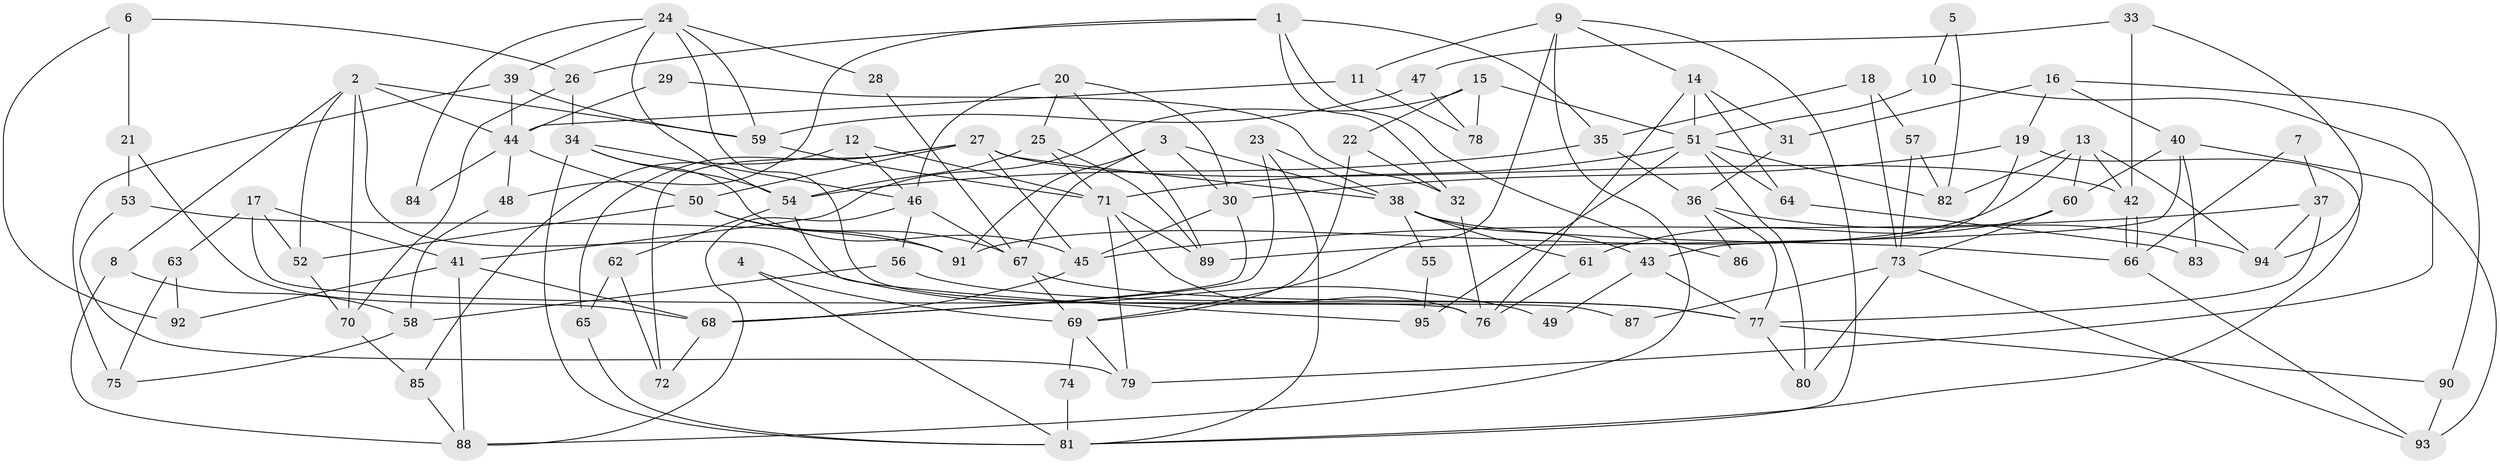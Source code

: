 // Generated by graph-tools (version 1.1) at 2025/26/03/09/25 03:26:18]
// undirected, 95 vertices, 190 edges
graph export_dot {
graph [start="1"]
  node [color=gray90,style=filled];
  1;
  2;
  3;
  4;
  5;
  6;
  7;
  8;
  9;
  10;
  11;
  12;
  13;
  14;
  15;
  16;
  17;
  18;
  19;
  20;
  21;
  22;
  23;
  24;
  25;
  26;
  27;
  28;
  29;
  30;
  31;
  32;
  33;
  34;
  35;
  36;
  37;
  38;
  39;
  40;
  41;
  42;
  43;
  44;
  45;
  46;
  47;
  48;
  49;
  50;
  51;
  52;
  53;
  54;
  55;
  56;
  57;
  58;
  59;
  60;
  61;
  62;
  63;
  64;
  65;
  66;
  67;
  68;
  69;
  70;
  71;
  72;
  73;
  74;
  75;
  76;
  77;
  78;
  79;
  80;
  81;
  82;
  83;
  84;
  85;
  86;
  87;
  88;
  89;
  90;
  91;
  92;
  93;
  94;
  95;
  1 -- 32;
  1 -- 48;
  1 -- 26;
  1 -- 35;
  1 -- 86;
  2 -- 59;
  2 -- 44;
  2 -- 8;
  2 -- 49;
  2 -- 52;
  2 -- 70;
  3 -- 38;
  3 -- 91;
  3 -- 30;
  3 -- 67;
  4 -- 69;
  4 -- 81;
  5 -- 10;
  5 -- 82;
  6 -- 26;
  6 -- 21;
  6 -- 92;
  7 -- 66;
  7 -- 37;
  8 -- 88;
  8 -- 58;
  9 -- 88;
  9 -- 14;
  9 -- 11;
  9 -- 69;
  9 -- 81;
  10 -- 51;
  10 -- 79;
  11 -- 44;
  11 -- 78;
  12 -- 71;
  12 -- 46;
  12 -- 85;
  13 -- 42;
  13 -- 60;
  13 -- 82;
  13 -- 91;
  13 -- 94;
  14 -- 31;
  14 -- 51;
  14 -- 64;
  14 -- 76;
  15 -- 78;
  15 -- 41;
  15 -- 22;
  15 -- 51;
  16 -- 40;
  16 -- 19;
  16 -- 31;
  16 -- 90;
  17 -- 52;
  17 -- 76;
  17 -- 41;
  17 -- 63;
  18 -- 73;
  18 -- 35;
  18 -- 57;
  19 -- 30;
  19 -- 81;
  19 -- 43;
  20 -- 30;
  20 -- 46;
  20 -- 25;
  20 -- 89;
  21 -- 53;
  21 -- 68;
  22 -- 69;
  22 -- 32;
  23 -- 38;
  23 -- 68;
  23 -- 81;
  24 -- 59;
  24 -- 54;
  24 -- 28;
  24 -- 39;
  24 -- 84;
  24 -- 87;
  25 -- 71;
  25 -- 54;
  25 -- 89;
  26 -- 70;
  26 -- 34;
  27 -- 50;
  27 -- 45;
  27 -- 38;
  27 -- 42;
  27 -- 65;
  27 -- 72;
  28 -- 67;
  29 -- 32;
  29 -- 44;
  30 -- 45;
  30 -- 68;
  31 -- 36;
  32 -- 76;
  33 -- 94;
  33 -- 42;
  33 -- 47;
  34 -- 81;
  34 -- 45;
  34 -- 46;
  34 -- 54;
  35 -- 54;
  35 -- 36;
  36 -- 94;
  36 -- 77;
  36 -- 86;
  37 -- 77;
  37 -- 45;
  37 -- 94;
  38 -- 43;
  38 -- 55;
  38 -- 61;
  38 -- 66;
  39 -- 75;
  39 -- 44;
  39 -- 59;
  40 -- 89;
  40 -- 93;
  40 -- 60;
  40 -- 83;
  41 -- 68;
  41 -- 88;
  41 -- 92;
  42 -- 66;
  42 -- 66;
  43 -- 77;
  43 -- 49;
  44 -- 50;
  44 -- 48;
  44 -- 84;
  45 -- 68;
  46 -- 67;
  46 -- 56;
  46 -- 88;
  47 -- 59;
  47 -- 78;
  48 -- 58;
  50 -- 52;
  50 -- 67;
  50 -- 91;
  51 -- 82;
  51 -- 64;
  51 -- 71;
  51 -- 80;
  51 -- 95;
  52 -- 70;
  53 -- 91;
  53 -- 79;
  54 -- 62;
  54 -- 95;
  55 -- 95;
  56 -- 77;
  56 -- 58;
  57 -- 73;
  57 -- 82;
  58 -- 75;
  59 -- 71;
  60 -- 61;
  60 -- 73;
  61 -- 76;
  62 -- 65;
  62 -- 72;
  63 -- 92;
  63 -- 75;
  64 -- 83;
  65 -- 81;
  66 -- 93;
  67 -- 77;
  67 -- 69;
  68 -- 72;
  69 -- 74;
  69 -- 79;
  70 -- 85;
  71 -- 89;
  71 -- 76;
  71 -- 79;
  73 -- 93;
  73 -- 80;
  73 -- 87;
  74 -- 81;
  77 -- 80;
  77 -- 90;
  85 -- 88;
  90 -- 93;
}
